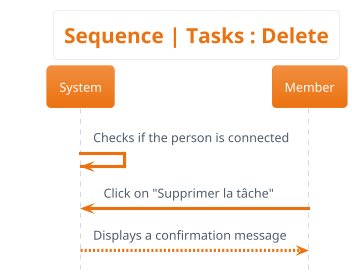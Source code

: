 @startuml sequence__tasks_delete
hide footbox
skinparam actorStyle awesome
!theme aws-orange
skinparam backgroundcolor White
title Sequence | Tasks : Delete


System -> System : Checks if the person is connected
Member -> System : Click on "Supprimer la tâche"
System --> Member : Displays a confirmation message
@enduml